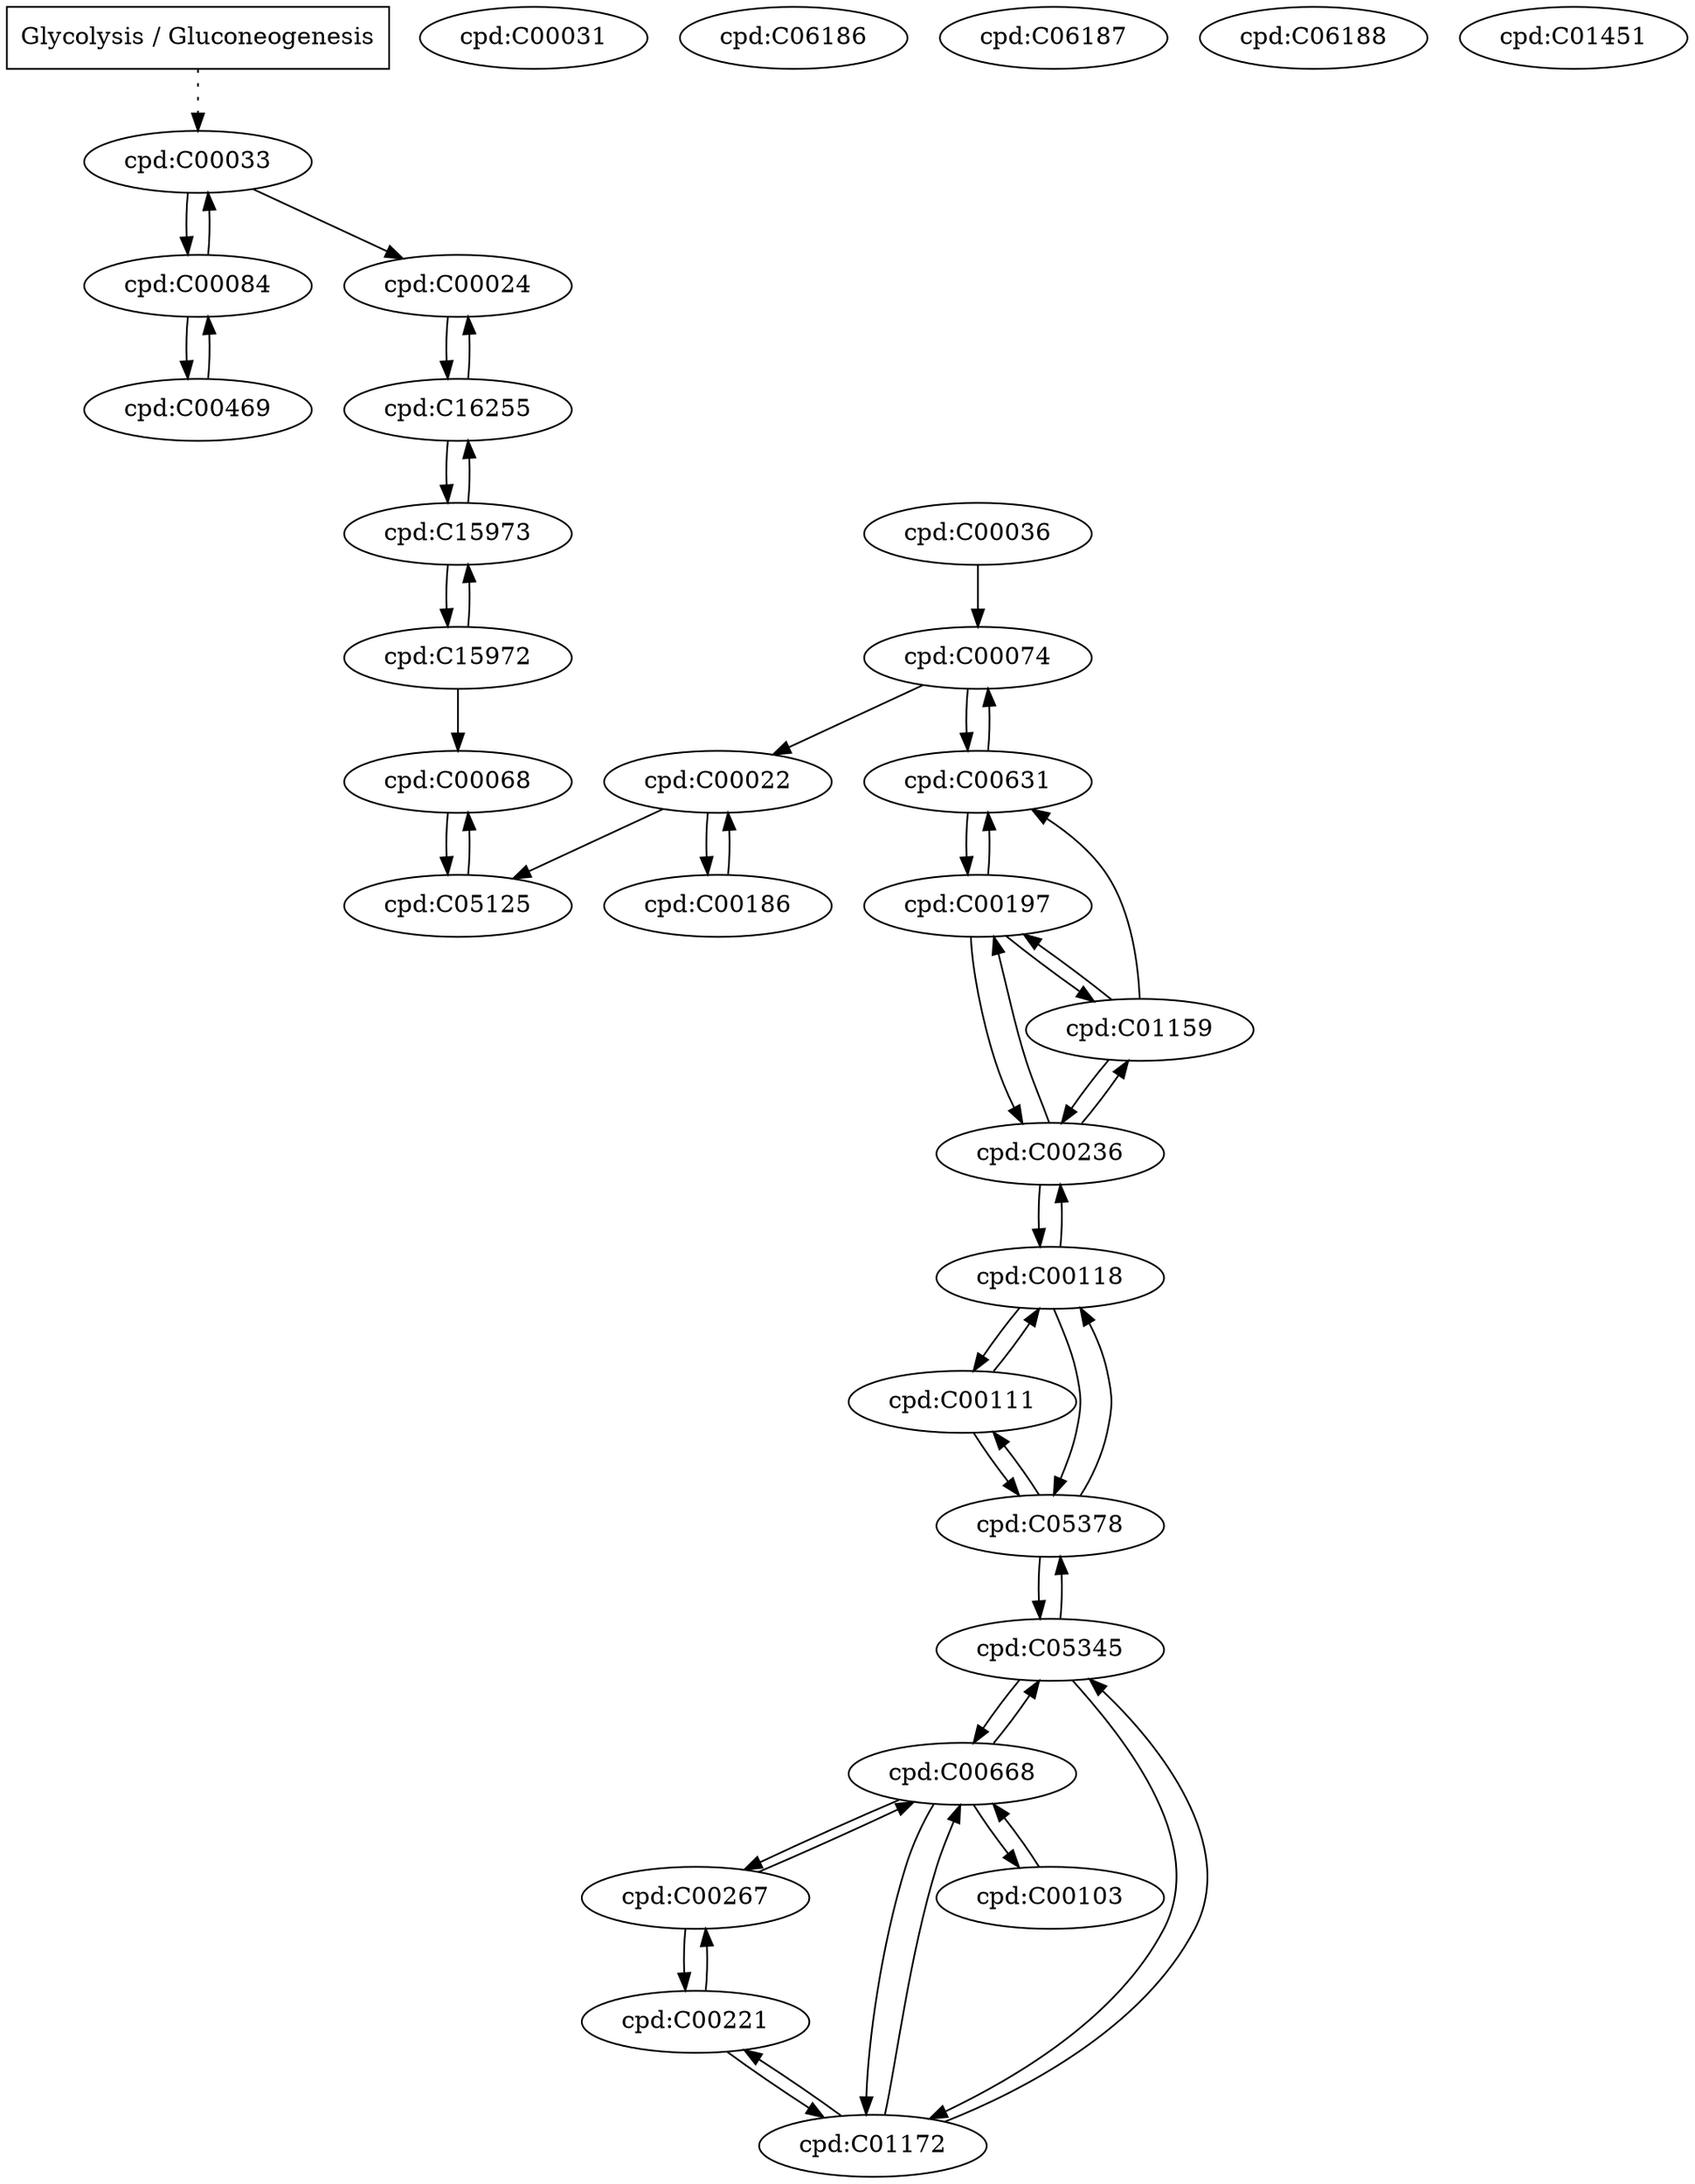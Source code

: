digraph grafo{
a [label="Glycolysis / Gluconeogenesis"] [shape=box];
a -> 45 [style=dotted];
45 [label="cpd:C00033"];
45 -> {105 105 104 };
87 [label="cpd:C00031"];
87 -> {};
88 [label="cpd:C00103"];
88 -> {94 };
89 [label="cpd:C00631"];
89 -> {96 97 };
90 [label="cpd:C00267"];
90 -> {91 94 94 94 };
91 [label="cpd:C00221"];
91 -> {93 93 90 93 };
92 [label="cpd:C00111"];
92 -> {139 108 };
93 [label="cpd:C01172"];
93 -> {95 94 91 };
94 [label="cpd:C00668"];
94 -> {95 88 93 90 };
95 [label="cpd:C05345"];
95 -> {108 94 93 };
96 [label="cpd:C00074"];
96 -> {102 89 };
97 [label="cpd:C00197"];
97 -> {89 98 134 };
98 [label="cpd:C00236"];
98 -> {139 97 134 };
99 [label="cpd:C00186"];
99 -> {102 };
100 [label="cpd:C15972"];
100 -> {146 107 };
101 [label="cpd:C00469"];
101 -> {105 105 };
102 [label="cpd:C00022"];
102 -> {103 99 };
103 [label="cpd:C05125"];
103 -> {146 };
104 [label="cpd:C00024"];
104 -> {106 };
105 [label="cpd:C00084"];
105 -> {45 45 101 101 };
106 [label="cpd:C16255"];
106 -> {107 104 };
107 [label="cpd:C15973"];
107 -> {106 100 };
108 [label="cpd:C05378"];
108 -> {139 92 95 };
109 [label="cpd:C06186"];
109 -> {};
110 [label="cpd:C06187"];
110 -> {};
111 [label="cpd:C06188"];
111 -> {};
112 [label="cpd:C01451"];
112 -> {};
118 [label="cpd:C00036"];
118 -> {96 };
134 [label="cpd:C01159"];
134 -> {97 98 89 };
139 [label="cpd:C00118"];
139 -> {98 92 108 };
146 [label="cpd:C00068"];
146 -> {103 };
}